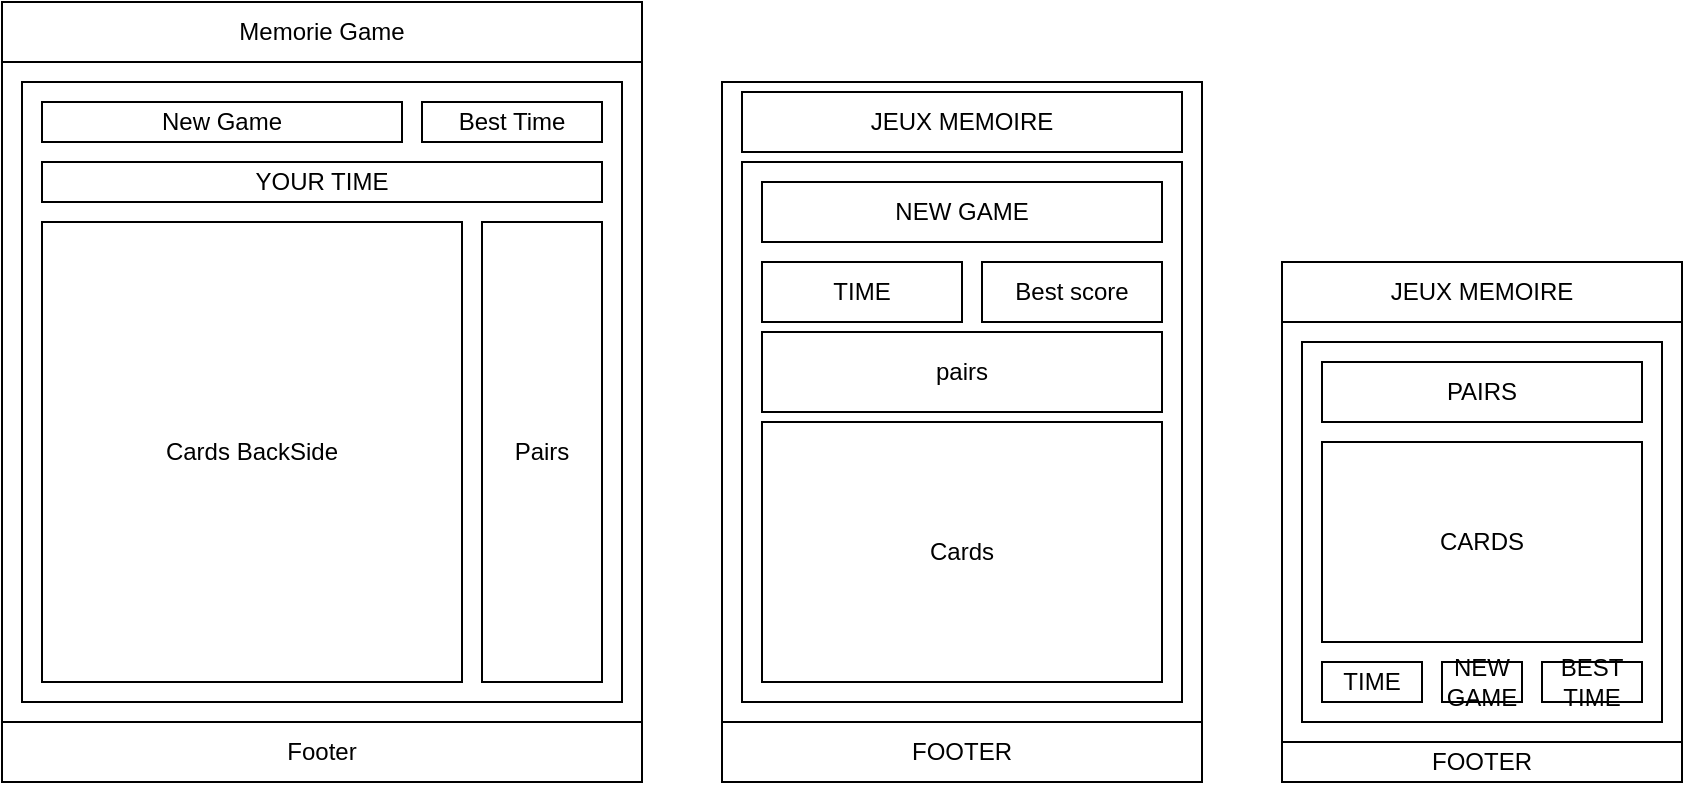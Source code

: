 <mxfile>
    <diagram id="Pv5jin8y6S8mmD8lyfdv" name="Page-1">
        <mxGraphModel dx="767" dy="472" grid="1" gridSize="10" guides="1" tooltips="1" connect="1" arrows="1" fold="1" page="1" pageScale="1" pageWidth="850" pageHeight="1100" math="0" shadow="0">
            <root>
                <mxCell id="0"/>
                <mxCell id="1" parent="0"/>
                <mxCell id="2" value="" style="rounded=0;whiteSpace=wrap;html=1;" vertex="1" parent="1">
                    <mxGeometry x="200" y="50" width="320" height="390" as="geometry"/>
                </mxCell>
                <mxCell id="6" value="GAME" style="rounded=0;whiteSpace=wrap;html=1;" vertex="1" parent="1">
                    <mxGeometry x="210" y="90" width="300" height="310" as="geometry"/>
                </mxCell>
                <mxCell id="3" value="Memorie Game" style="rounded=0;whiteSpace=wrap;html=1;" vertex="1" parent="1">
                    <mxGeometry x="200" y="50" width="320" height="30" as="geometry"/>
                </mxCell>
                <mxCell id="4" value="Best Time" style="rounded=0;whiteSpace=wrap;html=1;" vertex="1" parent="1">
                    <mxGeometry x="410" y="100" width="90" height="20" as="geometry"/>
                </mxCell>
                <mxCell id="5" value="New Game" style="rounded=0;whiteSpace=wrap;html=1;" vertex="1" parent="1">
                    <mxGeometry x="220" y="100" width="180" height="20" as="geometry"/>
                </mxCell>
                <mxCell id="8" value="Footer" style="rounded=0;whiteSpace=wrap;html=1;" vertex="1" parent="1">
                    <mxGeometry x="200" y="410" width="320" height="30" as="geometry"/>
                </mxCell>
                <mxCell id="9" value="Cards BackSide" style="rounded=0;whiteSpace=wrap;html=1;" vertex="1" parent="1">
                    <mxGeometry x="220" y="160" width="210" height="230" as="geometry"/>
                </mxCell>
                <mxCell id="10" value="Pairs" style="rounded=0;whiteSpace=wrap;html=1;" vertex="1" parent="1">
                    <mxGeometry x="440" y="160" width="60" height="230" as="geometry"/>
                </mxCell>
                <mxCell id="11" value="" style="rounded=0;whiteSpace=wrap;html=1;" vertex="1" parent="1">
                    <mxGeometry x="560" y="90" width="240" height="350" as="geometry"/>
                </mxCell>
                <mxCell id="12" value="" style="rounded=0;whiteSpace=wrap;html=1;" vertex="1" parent="1">
                    <mxGeometry x="840" y="180" width="200" height="260" as="geometry"/>
                </mxCell>
                <mxCell id="13" value="JEUX MEMOIRE" style="rounded=0;whiteSpace=wrap;html=1;" vertex="1" parent="1">
                    <mxGeometry x="570" y="95" width="220" height="30" as="geometry"/>
                </mxCell>
                <mxCell id="15" value="" style="rounded=0;whiteSpace=wrap;html=1;" vertex="1" parent="1">
                    <mxGeometry x="570" y="130" width="220" height="270" as="geometry"/>
                </mxCell>
                <mxCell id="16" value="FOOTER" style="rounded=0;whiteSpace=wrap;html=1;" vertex="1" parent="1">
                    <mxGeometry x="560" y="410" width="240" height="30" as="geometry"/>
                </mxCell>
                <mxCell id="17" value="Cards" style="rounded=0;whiteSpace=wrap;html=1;" vertex="1" parent="1">
                    <mxGeometry x="580" y="260" width="200" height="130" as="geometry"/>
                </mxCell>
                <mxCell id="18" value="FOOTER" style="rounded=0;whiteSpace=wrap;html=1;" vertex="1" parent="1">
                    <mxGeometry x="840" y="420" width="200" height="20" as="geometry"/>
                </mxCell>
                <mxCell id="19" value="JEUX MEMOIRE" style="rounded=0;whiteSpace=wrap;html=1;" vertex="1" parent="1">
                    <mxGeometry x="840" y="180" width="200" height="30" as="geometry"/>
                </mxCell>
                <mxCell id="20" value="" style="rounded=0;whiteSpace=wrap;html=1;" vertex="1" parent="1">
                    <mxGeometry x="850" y="220" width="180" height="190" as="geometry"/>
                </mxCell>
                <mxCell id="23" value="CARDS" style="rounded=0;whiteSpace=wrap;html=1;" vertex="1" parent="1">
                    <mxGeometry x="860" y="270" width="160" height="100" as="geometry"/>
                </mxCell>
                <mxCell id="24" value="PAIRS" style="rounded=0;whiteSpace=wrap;html=1;" vertex="1" parent="1">
                    <mxGeometry x="860" y="230" width="160" height="30" as="geometry"/>
                </mxCell>
                <mxCell id="25" value="pairs" style="rounded=0;whiteSpace=wrap;html=1;" vertex="1" parent="1">
                    <mxGeometry x="580" y="215" width="200" height="40" as="geometry"/>
                </mxCell>
                <mxCell id="26" value="TIME" style="rounded=0;whiteSpace=wrap;html=1;" vertex="1" parent="1">
                    <mxGeometry x="580" y="180" width="100" height="30" as="geometry"/>
                </mxCell>
                <mxCell id="27" value="Best score" style="rounded=0;whiteSpace=wrap;html=1;" vertex="1" parent="1">
                    <mxGeometry x="690" y="180" width="90" height="30" as="geometry"/>
                </mxCell>
                <mxCell id="28" value="YOUR TIME" style="rounded=0;whiteSpace=wrap;html=1;" vertex="1" parent="1">
                    <mxGeometry x="220" y="130" width="280" height="20" as="geometry"/>
                </mxCell>
                <mxCell id="29" value="TIME" style="rounded=0;whiteSpace=wrap;html=1;" vertex="1" parent="1">
                    <mxGeometry x="860" y="380" width="50" height="20" as="geometry"/>
                </mxCell>
                <mxCell id="30" value="BEST TIME" style="rounded=0;whiteSpace=wrap;html=1;" vertex="1" parent="1">
                    <mxGeometry x="970" y="380" width="50" height="20" as="geometry"/>
                </mxCell>
                <mxCell id="14" value="NEW GAME" style="rounded=0;whiteSpace=wrap;html=1;" vertex="1" parent="1">
                    <mxGeometry x="580" y="140" width="200" height="30" as="geometry"/>
                </mxCell>
                <mxCell id="31" value="NEW GAME" style="rounded=0;whiteSpace=wrap;html=1;" vertex="1" parent="1">
                    <mxGeometry x="920" y="380" width="40" height="20" as="geometry"/>
                </mxCell>
            </root>
        </mxGraphModel>
    </diagram>
</mxfile>